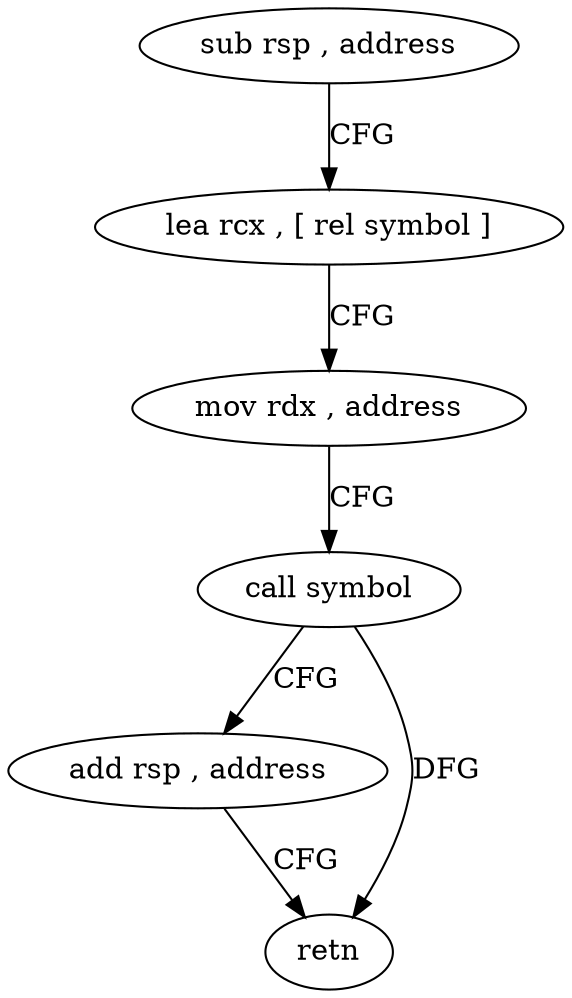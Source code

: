 digraph "func" {
"4228255" [label = "sub rsp , address" ]
"4228259" [label = "lea rcx , [ rel symbol ]" ]
"4228266" [label = "mov rdx , address" ]
"4228273" [label = "call symbol" ]
"4228278" [label = "add rsp , address" ]
"4228282" [label = "retn" ]
"4228255" -> "4228259" [ label = "CFG" ]
"4228259" -> "4228266" [ label = "CFG" ]
"4228266" -> "4228273" [ label = "CFG" ]
"4228273" -> "4228278" [ label = "CFG" ]
"4228273" -> "4228282" [ label = "DFG" ]
"4228278" -> "4228282" [ label = "CFG" ]
}
